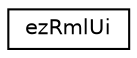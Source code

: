 digraph "Graphical Class Hierarchy"
{
 // LATEX_PDF_SIZE
  edge [fontname="Helvetica",fontsize="10",labelfontname="Helvetica",labelfontsize="10"];
  node [fontname="Helvetica",fontsize="10",shape=record];
  rankdir="LR";
  Node0 [label="ezRmlUi",height=0.2,width=0.4,color="black", fillcolor="white", style="filled",URL="$df/d4f/classez_rml_ui.htm",tooltip=" "];
}

